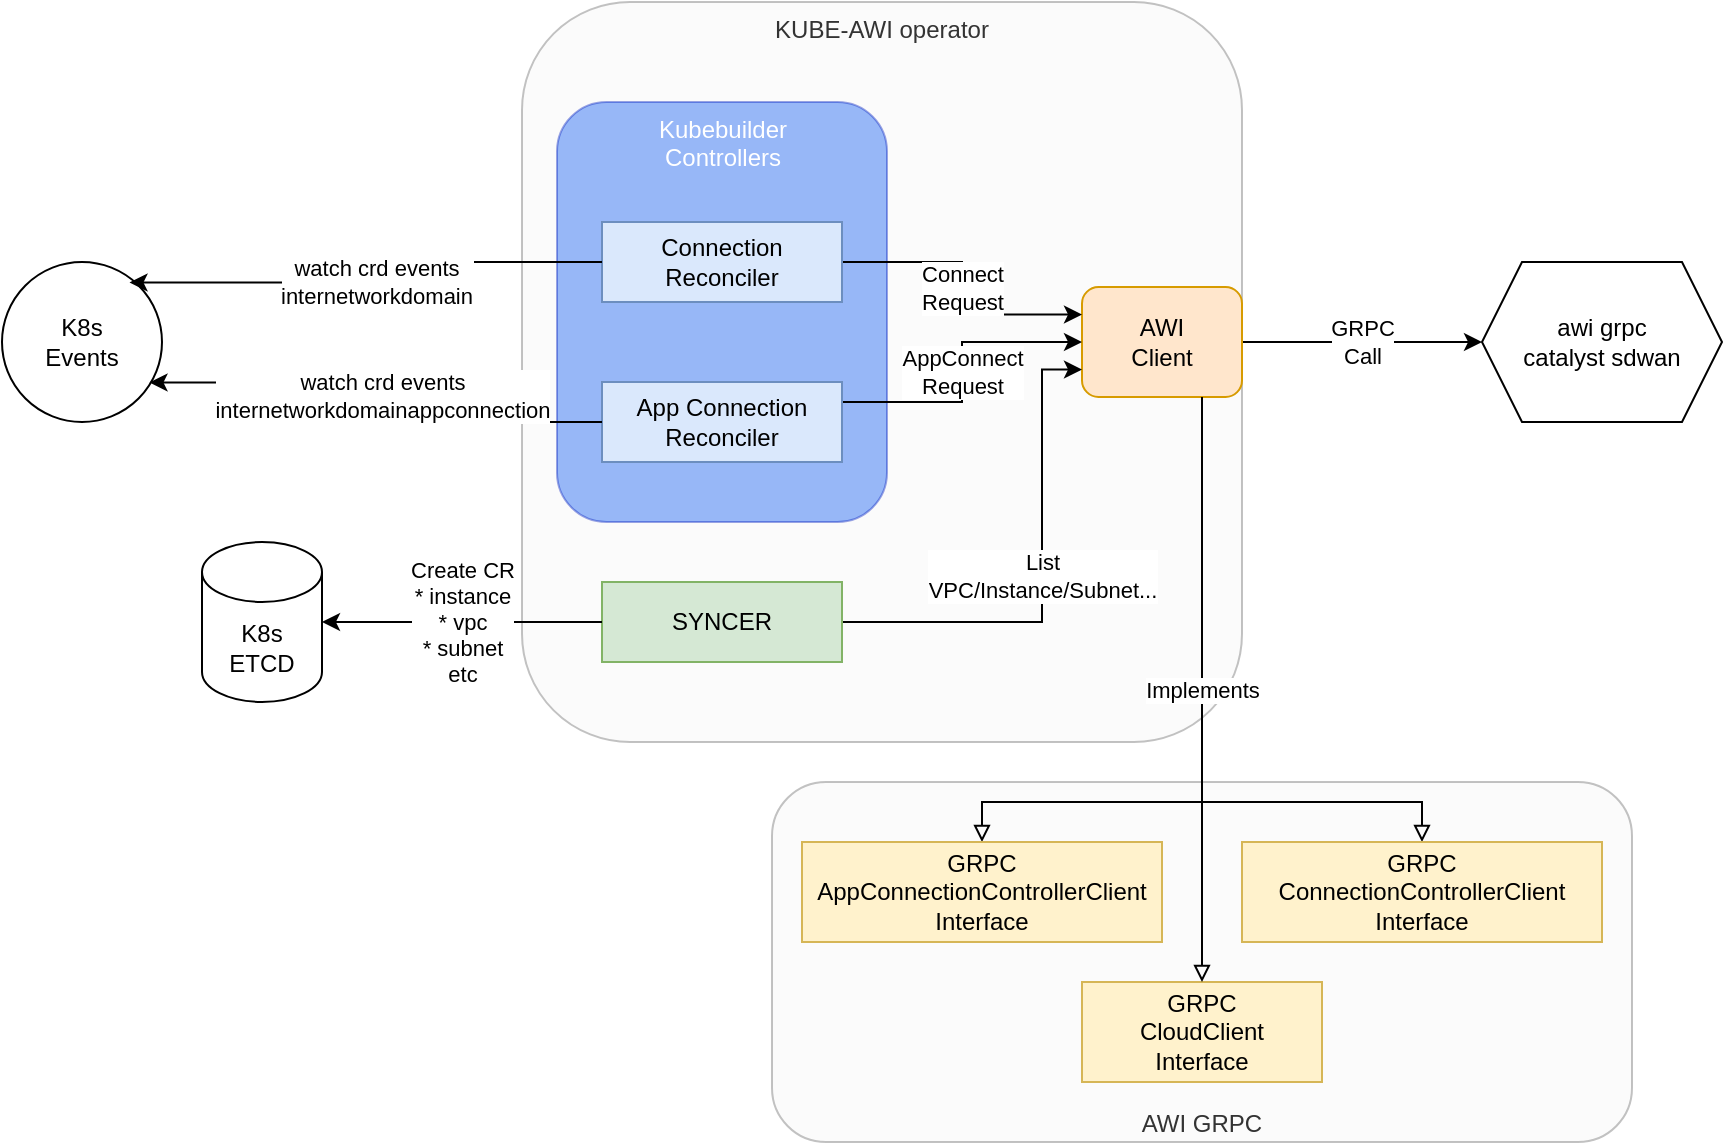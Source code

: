 <mxfile version="22.0.3" type="device">
  <diagram name="Page-1" id="Ln-I1z0okCZXHUxbZ0d1">
    <mxGraphModel dx="1389" dy="577" grid="1" gridSize="10" guides="1" tooltips="1" connect="1" arrows="1" fold="1" page="0" pageScale="1" pageWidth="850" pageHeight="1100" math="0" shadow="0">
      <root>
        <mxCell id="0" />
        <mxCell id="1" parent="0" />
        <mxCell id="RHibBUCHdRn1Rr8qklj--31" value="AWI GRPC" style="rounded=1;whiteSpace=wrap;html=1;fillColor=#f5f5f5;fontColor=#333333;strokeColor=#666666;opacity=40;horizontal=1;verticalAlign=bottom;" vertex="1" parent="1">
          <mxGeometry x="325" y="520" width="430" height="180" as="geometry" />
        </mxCell>
        <mxCell id="RHibBUCHdRn1Rr8qklj--20" value="KUBE-AWI operator" style="rounded=1;whiteSpace=wrap;html=1;fillColor=#f5f5f5;fontColor=#333333;strokeColor=#666666;opacity=40;horizontal=1;verticalAlign=top;" vertex="1" parent="1">
          <mxGeometry x="200" y="130" width="360" height="370" as="geometry" />
        </mxCell>
        <mxCell id="RHibBUCHdRn1Rr8qklj--15" value="Kubebuilder&lt;br&gt;Controllers" style="rounded=1;whiteSpace=wrap;html=1;opacity=40;fillColor=#0050ef;strokeColor=#001DBC;verticalAlign=top;fontColor=#ffffff;" vertex="1" parent="1">
          <mxGeometry x="217.5" y="180" width="165" height="210" as="geometry" />
        </mxCell>
        <mxCell id="RHibBUCHdRn1Rr8qklj--28" style="edgeStyle=orthogonalEdgeStyle;rounded=0;orthogonalLoop=1;jettySize=auto;html=1;exitX=0.75;exitY=1;exitDx=0;exitDy=0;entryX=0.5;entryY=0;entryDx=0;entryDy=0;endArrow=block;endFill=0;" edge="1" parent="1" source="RHibBUCHdRn1Rr8qklj--9" target="RHibBUCHdRn1Rr8qklj--2">
          <mxGeometry relative="1" as="geometry">
            <Array as="points">
              <mxPoint x="540" y="530" />
              <mxPoint x="650" y="530" />
            </Array>
          </mxGeometry>
        </mxCell>
        <mxCell id="RHibBUCHdRn1Rr8qklj--29" style="edgeStyle=orthogonalEdgeStyle;rounded=0;orthogonalLoop=1;jettySize=auto;html=1;exitX=0.75;exitY=1;exitDx=0;exitDy=0;entryX=0.5;entryY=0;entryDx=0;entryDy=0;endArrow=block;endFill=0;" edge="1" parent="1" source="RHibBUCHdRn1Rr8qklj--9" target="RHibBUCHdRn1Rr8qklj--3">
          <mxGeometry relative="1" as="geometry">
            <Array as="points">
              <mxPoint x="540" y="530" />
              <mxPoint x="430" y="530" />
            </Array>
          </mxGeometry>
        </mxCell>
        <mxCell id="RHibBUCHdRn1Rr8qklj--30" value="GRPC&lt;br&gt;Call" style="edgeStyle=orthogonalEdgeStyle;rounded=0;orthogonalLoop=1;jettySize=auto;html=1;exitX=1;exitY=0.5;exitDx=0;exitDy=0;entryX=0;entryY=0.5;entryDx=0;entryDy=0;" edge="1" parent="1" source="RHibBUCHdRn1Rr8qklj--9" target="RHibBUCHdRn1Rr8qklj--6">
          <mxGeometry relative="1" as="geometry">
            <mxPoint x="670" y="300.241" as="targetPoint" />
          </mxGeometry>
        </mxCell>
        <mxCell id="RHibBUCHdRn1Rr8qklj--9" value="AWI&lt;br&gt;Client" style="rounded=1;whiteSpace=wrap;html=1;fillColor=#ffe6cc;strokeColor=#d79b00;" vertex="1" parent="1">
          <mxGeometry x="480" y="272.5" width="80" height="55" as="geometry" />
        </mxCell>
        <mxCell id="RHibBUCHdRn1Rr8qklj--1" value="GRPC&lt;br&gt;CloudClient&lt;br&gt;Interface" style="rounded=0;whiteSpace=wrap;html=1;fillColor=#fff2cc;strokeColor=#d6b656;" vertex="1" parent="1">
          <mxGeometry x="480" y="620" width="120" height="50" as="geometry" />
        </mxCell>
        <mxCell id="RHibBUCHdRn1Rr8qklj--2" value="GRPC&lt;br&gt;ConnectionControllerClient&lt;br&gt;Interface" style="rounded=0;whiteSpace=wrap;html=1;fillColor=#fff2cc;strokeColor=#d6b656;" vertex="1" parent="1">
          <mxGeometry x="560" y="550" width="180" height="50" as="geometry" />
        </mxCell>
        <mxCell id="RHibBUCHdRn1Rr8qklj--3" value="GRPC&lt;br&gt;AppConnectionControllerClient&lt;br&gt;Interface" style="rounded=0;whiteSpace=wrap;html=1;fillColor=#fff2cc;strokeColor=#d6b656;" vertex="1" parent="1">
          <mxGeometry x="340" y="550" width="180" height="50" as="geometry" />
        </mxCell>
        <mxCell id="RHibBUCHdRn1Rr8qklj--25" value="List&lt;br&gt;VPC/Instance/Subnet..." style="edgeStyle=orthogonalEdgeStyle;rounded=0;orthogonalLoop=1;jettySize=auto;html=1;exitX=1;exitY=0.5;exitDx=0;exitDy=0;entryX=0;entryY=0.75;entryDx=0;entryDy=0;" edge="1" parent="1" source="RHibBUCHdRn1Rr8qklj--4" target="RHibBUCHdRn1Rr8qklj--9">
          <mxGeometry relative="1" as="geometry">
            <Array as="points">
              <mxPoint x="460" y="440" />
              <mxPoint x="460" y="314" />
            </Array>
          </mxGeometry>
        </mxCell>
        <mxCell id="RHibBUCHdRn1Rr8qklj--4" value="SYNCER" style="rounded=0;whiteSpace=wrap;html=1;fillColor=#d5e8d4;strokeColor=#82b366;" vertex="1" parent="1">
          <mxGeometry x="240" y="420" width="120" height="40" as="geometry" />
        </mxCell>
        <mxCell id="RHibBUCHdRn1Rr8qklj--6" value="awi grpc&lt;br&gt;catalyst sdwan" style="shape=hexagon;perimeter=hexagonPerimeter2;whiteSpace=wrap;html=1;fixedSize=1;" vertex="1" parent="1">
          <mxGeometry x="680" y="260" width="120" height="80" as="geometry" />
        </mxCell>
        <mxCell id="RHibBUCHdRn1Rr8qklj--23" value="Connect&lt;br&gt;Request" style="edgeStyle=orthogonalEdgeStyle;rounded=0;orthogonalLoop=1;jettySize=auto;html=1;exitX=1;exitY=0.5;exitDx=0;exitDy=0;entryX=0;entryY=0.25;entryDx=0;entryDy=0;" edge="1" parent="1" source="RHibBUCHdRn1Rr8qklj--8" target="RHibBUCHdRn1Rr8qklj--9">
          <mxGeometry relative="1" as="geometry" />
        </mxCell>
        <mxCell id="RHibBUCHdRn1Rr8qklj--8" value="Connection&lt;br&gt;Reconciler" style="rounded=0;whiteSpace=wrap;html=1;fillColor=#dae8fc;strokeColor=#6c8ebf;" vertex="1" parent="1">
          <mxGeometry x="240" y="240" width="120" height="40" as="geometry" />
        </mxCell>
        <mxCell id="RHibBUCHdRn1Rr8qklj--24" value="AppConnect&lt;br&gt;Request" style="edgeStyle=orthogonalEdgeStyle;rounded=0;orthogonalLoop=1;jettySize=auto;html=1;exitX=1;exitY=0.25;exitDx=0;exitDy=0;entryX=0;entryY=0.5;entryDx=0;entryDy=0;" edge="1" parent="1" source="RHibBUCHdRn1Rr8qklj--10" target="RHibBUCHdRn1Rr8qklj--9">
          <mxGeometry relative="1" as="geometry" />
        </mxCell>
        <mxCell id="RHibBUCHdRn1Rr8qklj--10" value="App Connection&lt;br&gt;Reconciler" style="rounded=0;whiteSpace=wrap;html=1;fillColor=#dae8fc;strokeColor=#6c8ebf;" vertex="1" parent="1">
          <mxGeometry x="240" y="320" width="120" height="40" as="geometry" />
        </mxCell>
        <mxCell id="RHibBUCHdRn1Rr8qklj--14" value="K8s&lt;br&gt;Events" style="ellipse;whiteSpace=wrap;html=1;aspect=fixed;" vertex="1" parent="1">
          <mxGeometry x="-60" y="260" width="80" height="80" as="geometry" />
        </mxCell>
        <mxCell id="RHibBUCHdRn1Rr8qklj--18" value="watch crd events&lt;br&gt;internetworkdomain" style="edgeStyle=orthogonalEdgeStyle;rounded=0;orthogonalLoop=1;jettySize=auto;html=1;exitX=0;exitY=0.5;exitDx=0;exitDy=0;entryX=0.797;entryY=0.128;entryDx=0;entryDy=0;entryPerimeter=0;" edge="1" parent="1" source="RHibBUCHdRn1Rr8qklj--8" target="RHibBUCHdRn1Rr8qklj--14">
          <mxGeometry relative="1" as="geometry" />
        </mxCell>
        <mxCell id="RHibBUCHdRn1Rr8qklj--19" value="watch crd events&lt;br&gt;internetworkdomainappconnection" style="edgeStyle=orthogonalEdgeStyle;rounded=0;orthogonalLoop=1;jettySize=auto;html=1;exitX=0;exitY=0.5;exitDx=0;exitDy=0;entryX=0.922;entryY=0.753;entryDx=0;entryDy=0;entryPerimeter=0;" edge="1" parent="1" source="RHibBUCHdRn1Rr8qklj--10" target="RHibBUCHdRn1Rr8qklj--14">
          <mxGeometry relative="1" as="geometry" />
        </mxCell>
        <mxCell id="RHibBUCHdRn1Rr8qklj--21" value="K8s&lt;br&gt;ETCD" style="shape=cylinder3;whiteSpace=wrap;html=1;boundedLbl=1;backgroundOutline=1;size=15;" vertex="1" parent="1">
          <mxGeometry x="40" y="400" width="60" height="80" as="geometry" />
        </mxCell>
        <mxCell id="RHibBUCHdRn1Rr8qklj--22" value="Create CR&lt;br&gt;* instance&lt;br&gt;* vpc&lt;br&gt;* subnet&lt;br&gt;etc" style="edgeStyle=orthogonalEdgeStyle;rounded=0;orthogonalLoop=1;jettySize=auto;html=1;exitX=0;exitY=0.5;exitDx=0;exitDy=0;entryX=1;entryY=0.5;entryDx=0;entryDy=0;entryPerimeter=0;" edge="1" parent="1" source="RHibBUCHdRn1Rr8qklj--4" target="RHibBUCHdRn1Rr8qklj--21">
          <mxGeometry relative="1" as="geometry" />
        </mxCell>
        <mxCell id="RHibBUCHdRn1Rr8qklj--26" value="Implements" style="edgeStyle=orthogonalEdgeStyle;rounded=0;orthogonalLoop=1;jettySize=auto;html=1;exitX=0.75;exitY=1;exitDx=0;exitDy=0;entryX=0.5;entryY=0;entryDx=0;entryDy=0;endArrow=block;endFill=0;" edge="1" parent="1" source="RHibBUCHdRn1Rr8qklj--9" target="RHibBUCHdRn1Rr8qklj--1">
          <mxGeometry relative="1" as="geometry" />
        </mxCell>
      </root>
    </mxGraphModel>
  </diagram>
</mxfile>
